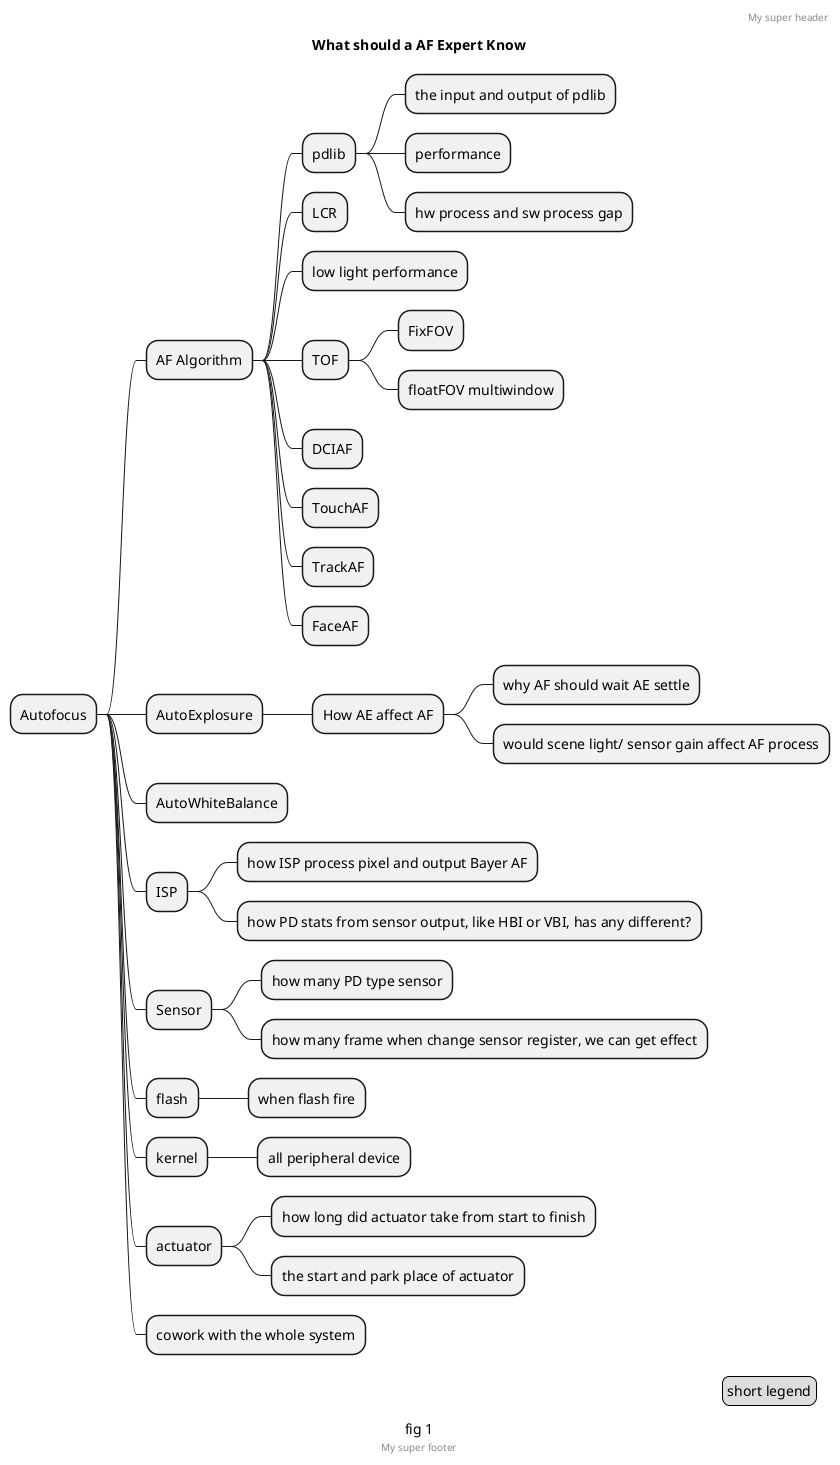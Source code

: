 @startmindmap
caption fig 1
title What should a AF Expert Know

* Autofocus
** AF Algorithm
*** pdlib
**** the input and output of pdlib
**** performance
**** hw process and sw process gap
*** LCR
*** low light performance
*** TOF
**** FixFOV
**** floatFOV multiwindow
*** DCIAF
*** TouchAF
*** TrackAF
*** FaceAF
** AutoExplosure
*** How AE affect AF
**** why AF should wait AE settle
**** would scene light/ sensor gain affect AF process
** AutoWhiteBalance
** ISP
*** how ISP process pixel and output Bayer AF
*** how PD stats from sensor output, like HBI or VBI, has any different?
** Sensor
*** how many PD type sensor
*** how many frame when change sensor register, we can get effect
** flash
*** when flash fire
** kernel
*** all peripheral device
** actuator
*** how long did actuator take from start to finish
*** the start and park place of actuator
** cowork with the whole system


header 
My super header
endheader

center footer My super footer
legend right
    short legend
endlegend
@endmindmap
